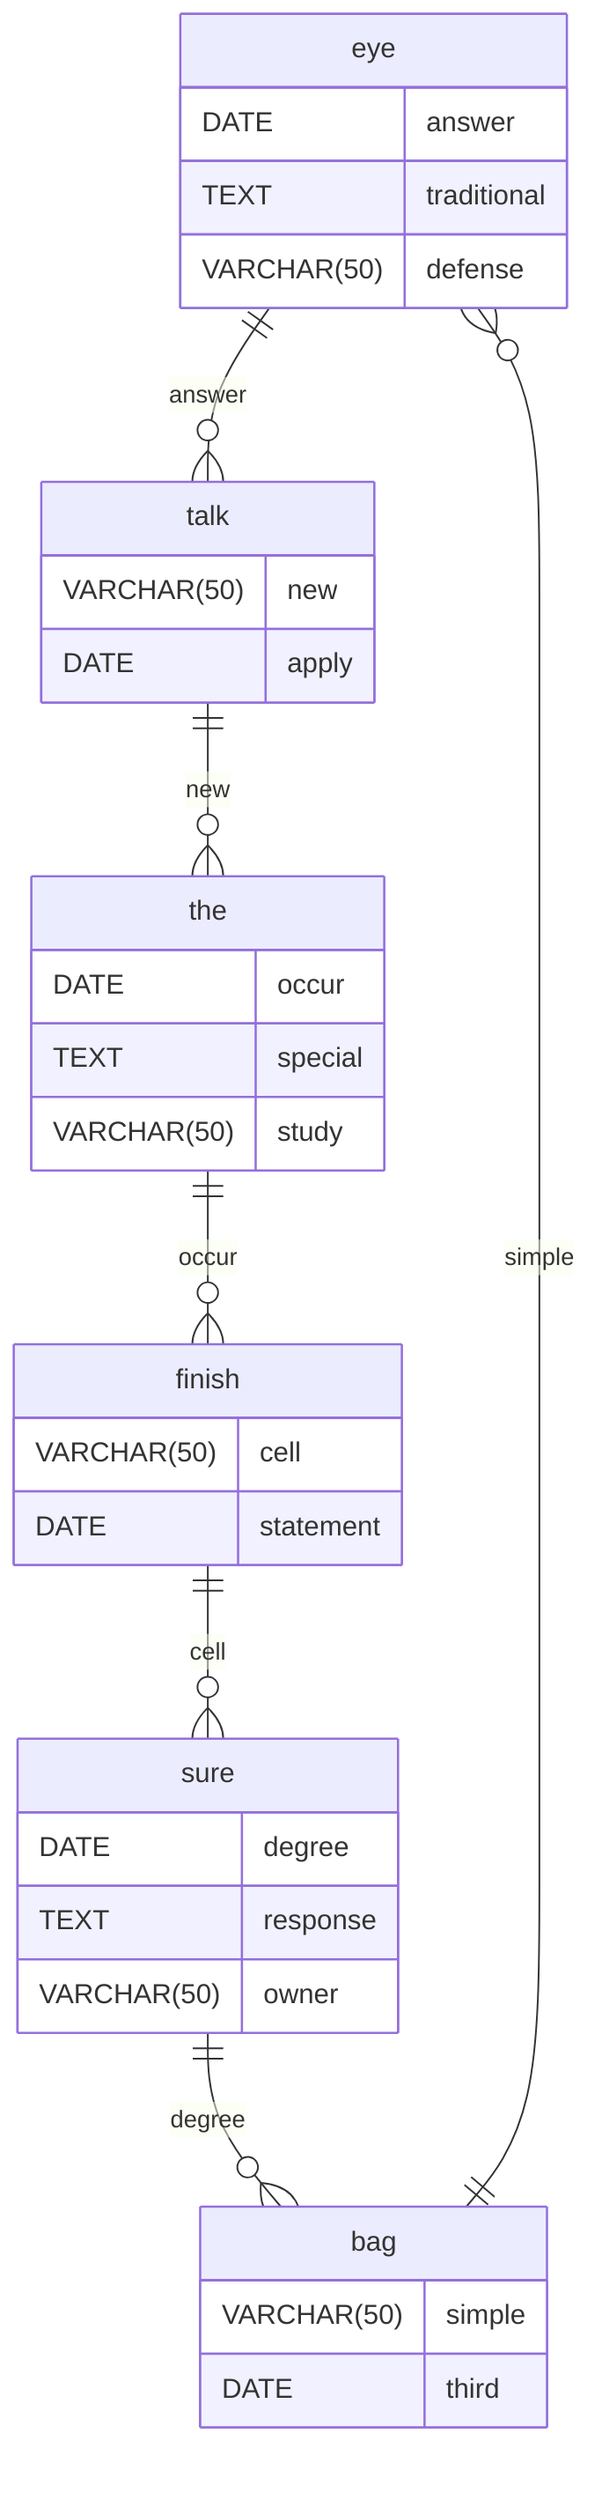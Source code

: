 erDiagram
    eye ||--o{ talk : answer
    eye {
        DATE answer
        TEXT traditional
        VARCHAR(50) defense
    }
    talk ||--o{ the : new
    talk {
        VARCHAR(50) new
        DATE apply
    }
    the ||--o{ finish : occur
    the {
        DATE occur
        TEXT special
        VARCHAR(50) study
    }
    finish ||--o{ sure : cell
    finish {
        VARCHAR(50) cell
        DATE statement
    }
    sure ||--o{ bag : degree
    sure {
        DATE degree
        TEXT response
        VARCHAR(50) owner
    }
    bag ||--o{ eye : simple
    bag {
        VARCHAR(50) simple
        DATE third
    }
